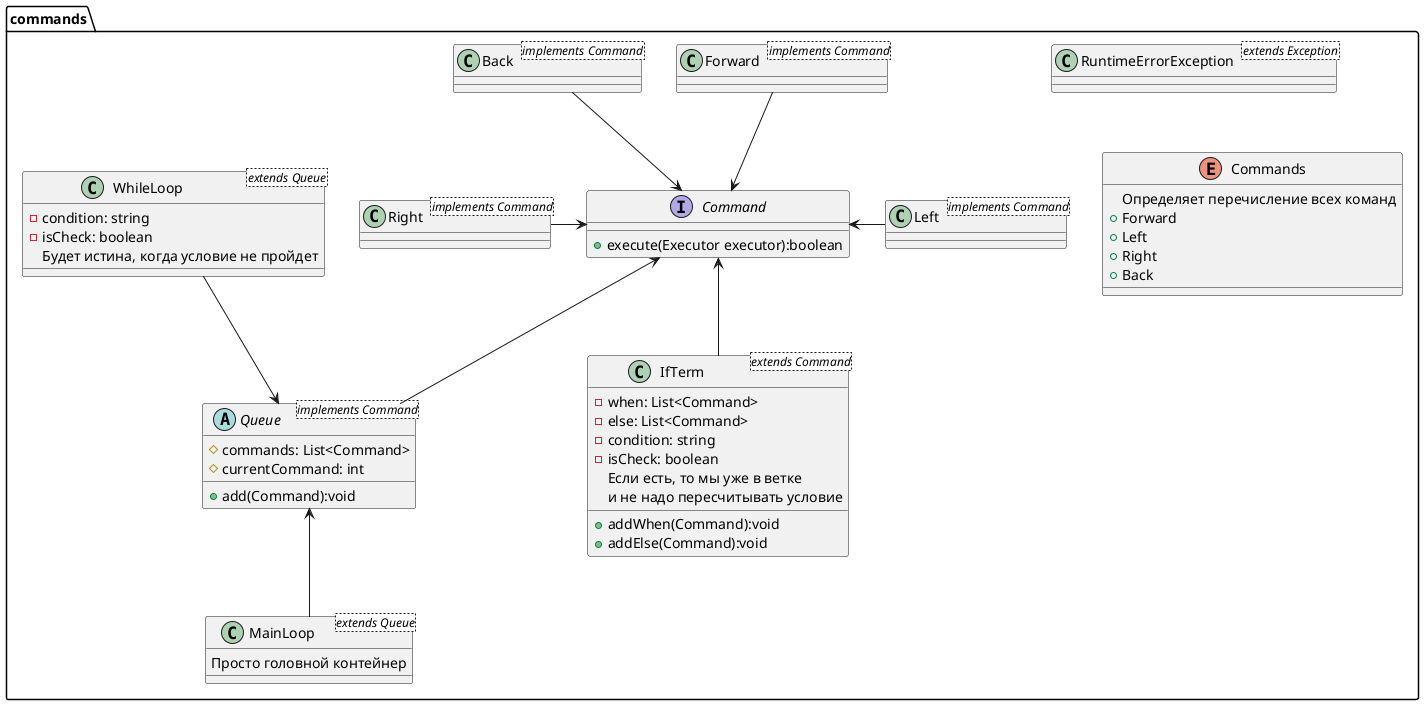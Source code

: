 @startuml

package commands {

    enum Commands {
        Определяет перечисление всех команд
        +Forward
        +Left
        +Right
        +Back
    }

    class RuntimeErrorException <extends Exception>{
    }

    interface Command {
        +execute(Executor executor):boolean
    }

    abstract class Queue <implements Command> {
        #commands: List<Command>
        #currentCommand: int
        +add(Command):void
    }

    class MainLoop <extends Queue> {
        Просто головной контейнер
    }

    class IfTerm <extends Command> {
        -when: List<Command>
        -else: List<Command>
        -condition: string
        -isCheck: boolean
        Если есть, то мы уже в ветке
        и не надо пересчитывать условие

        +addWhen(Command):void
        +addElse(Command):void
    }

    class WhileLoop <extends Queue> {
        -condition: string
        -isCheck: boolean
        Будет истина, когда условие не пройдет
    }

    class Forward <implements Command>
    class Left <implements Command>
    class Right <implements Command>
    class Back <implements Command>

    Left -[hidden]r-> Commands

    Queue -u-> Command
    Left -l-> Command
    Right -r-> Command
    Forward --> Command
    Back --> Command
    IfTerm -u-> Command
    MainLoop -u-> Queue
    Queue <-u- WhileLoop
}

@enduml